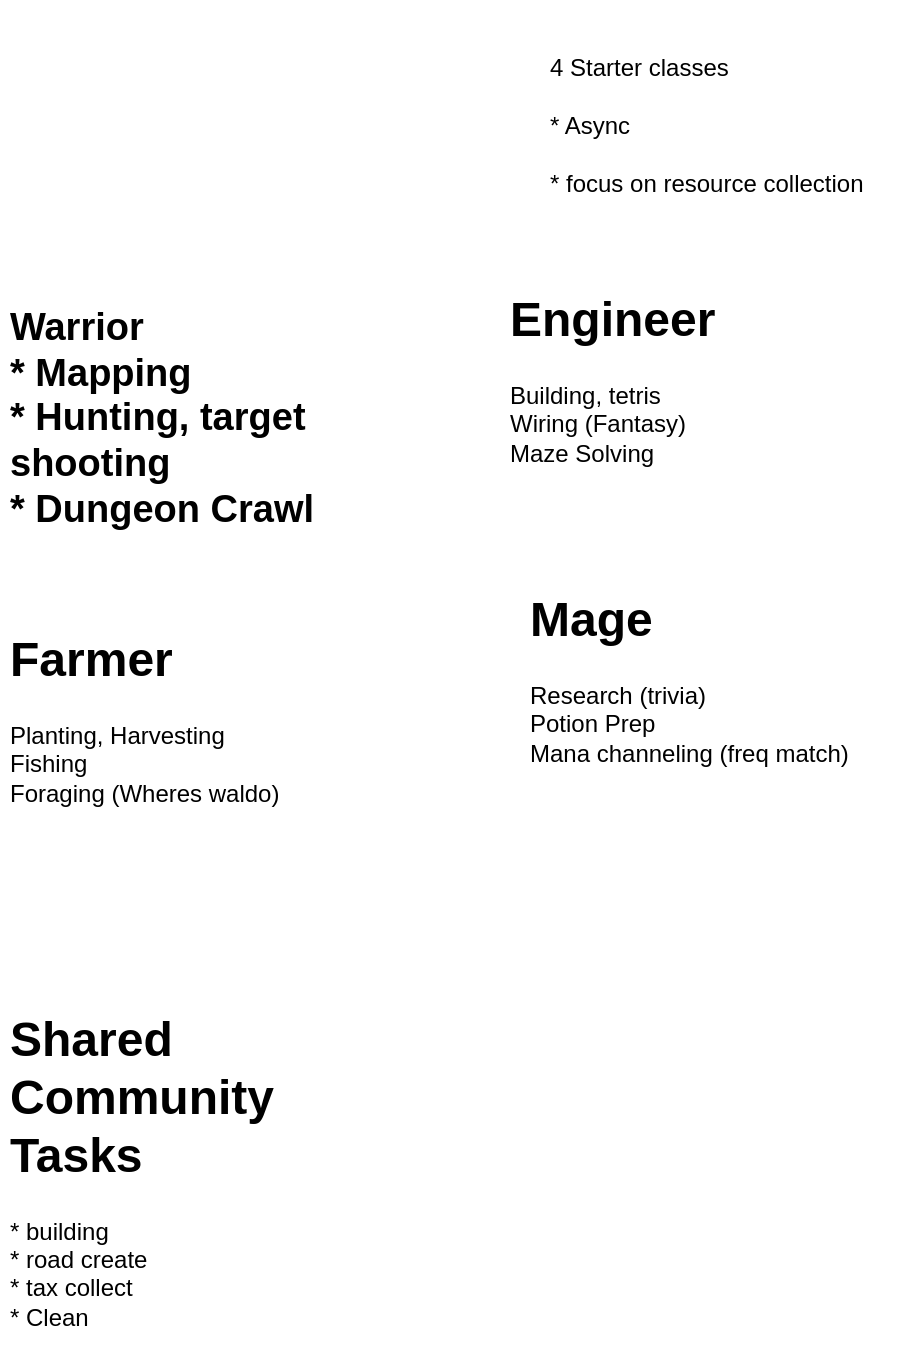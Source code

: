 <mxfile version="22.1.17" type="github">
  <diagram name="Page-1" id="J3cLCfsHKJvEifDIznW6">
    <mxGraphModel dx="2074" dy="1140" grid="1" gridSize="10" guides="1" tooltips="1" connect="1" arrows="1" fold="1" page="1" pageScale="1" pageWidth="850" pageHeight="1100" math="0" shadow="0">
      <root>
        <mxCell id="0" />
        <mxCell id="1" parent="0" />
        <mxCell id="ZO4cAVvjAon7DXJl4Z8I-2" value="&lt;h1&gt;&lt;span style=&quot;font-size: 12px; font-weight: 400;&quot;&gt;4 Starter classes&lt;br&gt;* Async&lt;br&gt;* focus on resource collection&lt;/span&gt;&lt;/h1&gt;" style="text;html=1;strokeColor=none;fillColor=none;spacing=5;spacingTop=-20;whiteSpace=wrap;overflow=hidden;rounded=0;" vertex="1" parent="1">
          <mxGeometry x="350" y="110" width="190" height="120" as="geometry" />
        </mxCell>
        <mxCell id="ZO4cAVvjAon7DXJl4Z8I-3" value="&lt;h1 style=&quot;font-size: 19px;&quot;&gt;&lt;span data-darkreader-inline-bgcolor=&quot;&quot; style=&quot;background-color: initial; --darkreader-inline-bgcolor: initial;&quot;&gt;Warrior&lt;br&gt;&lt;/span&gt;* Mapping&lt;br&gt;* Hunting, target shooting&lt;br&gt;* Dungeon Crawl&lt;/h1&gt;" style="text;html=1;strokeColor=none;fillColor=none;spacing=5;spacingTop=-20;whiteSpace=wrap;overflow=hidden;rounded=0;" vertex="1" parent="1">
          <mxGeometry x="80" y="250" width="190" height="120" as="geometry" />
        </mxCell>
        <mxCell id="ZO4cAVvjAon7DXJl4Z8I-4" value="&lt;h1&gt;Engineer&lt;/h1&gt;&lt;p&gt;Building, tetris&lt;br&gt;Wiring (Fantasy)&lt;br&gt;Maze Solving&lt;/p&gt;" style="text;html=1;strokeColor=none;fillColor=none;spacing=5;spacingTop=-20;whiteSpace=wrap;overflow=hidden;rounded=0;" vertex="1" parent="1">
          <mxGeometry x="330" y="240" width="190" height="120" as="geometry" />
        </mxCell>
        <mxCell id="ZO4cAVvjAon7DXJl4Z8I-5" value="&lt;h1&gt;Farmer&lt;/h1&gt;&lt;p&gt;Planting, Harvesting&lt;br&gt;Fishing&lt;br&gt;Foraging (Wheres waldo)&lt;/p&gt;" style="text;html=1;strokeColor=none;fillColor=none;spacing=5;spacingTop=-20;whiteSpace=wrap;overflow=hidden;rounded=0;" vertex="1" parent="1">
          <mxGeometry x="80" y="410" width="190" height="120" as="geometry" />
        </mxCell>
        <mxCell id="ZO4cAVvjAon7DXJl4Z8I-7" value="&lt;h1&gt;Mage&lt;/h1&gt;&lt;p&gt;Research (trivia)&lt;br&gt;Potion Prep&lt;br&gt;Mana channeling (freq match)&lt;/p&gt;" style="text;html=1;strokeColor=none;fillColor=none;spacing=5;spacingTop=-20;whiteSpace=wrap;overflow=hidden;rounded=0;" vertex="1" parent="1">
          <mxGeometry x="340" y="390" width="190" height="120" as="geometry" />
        </mxCell>
        <mxCell id="ZO4cAVvjAon7DXJl4Z8I-8" value="&lt;h1&gt;Shared Community Tasks&lt;/h1&gt;&lt;p&gt;* building&lt;br&gt;* road create&lt;br&gt;* tax collect&lt;br&gt;* Clean&lt;/p&gt;" style="text;html=1;strokeColor=none;fillColor=none;spacing=5;spacingTop=-20;whiteSpace=wrap;overflow=hidden;rounded=0;" vertex="1" parent="1">
          <mxGeometry x="80" y="600" width="190" height="180" as="geometry" />
        </mxCell>
      </root>
    </mxGraphModel>
  </diagram>
</mxfile>
